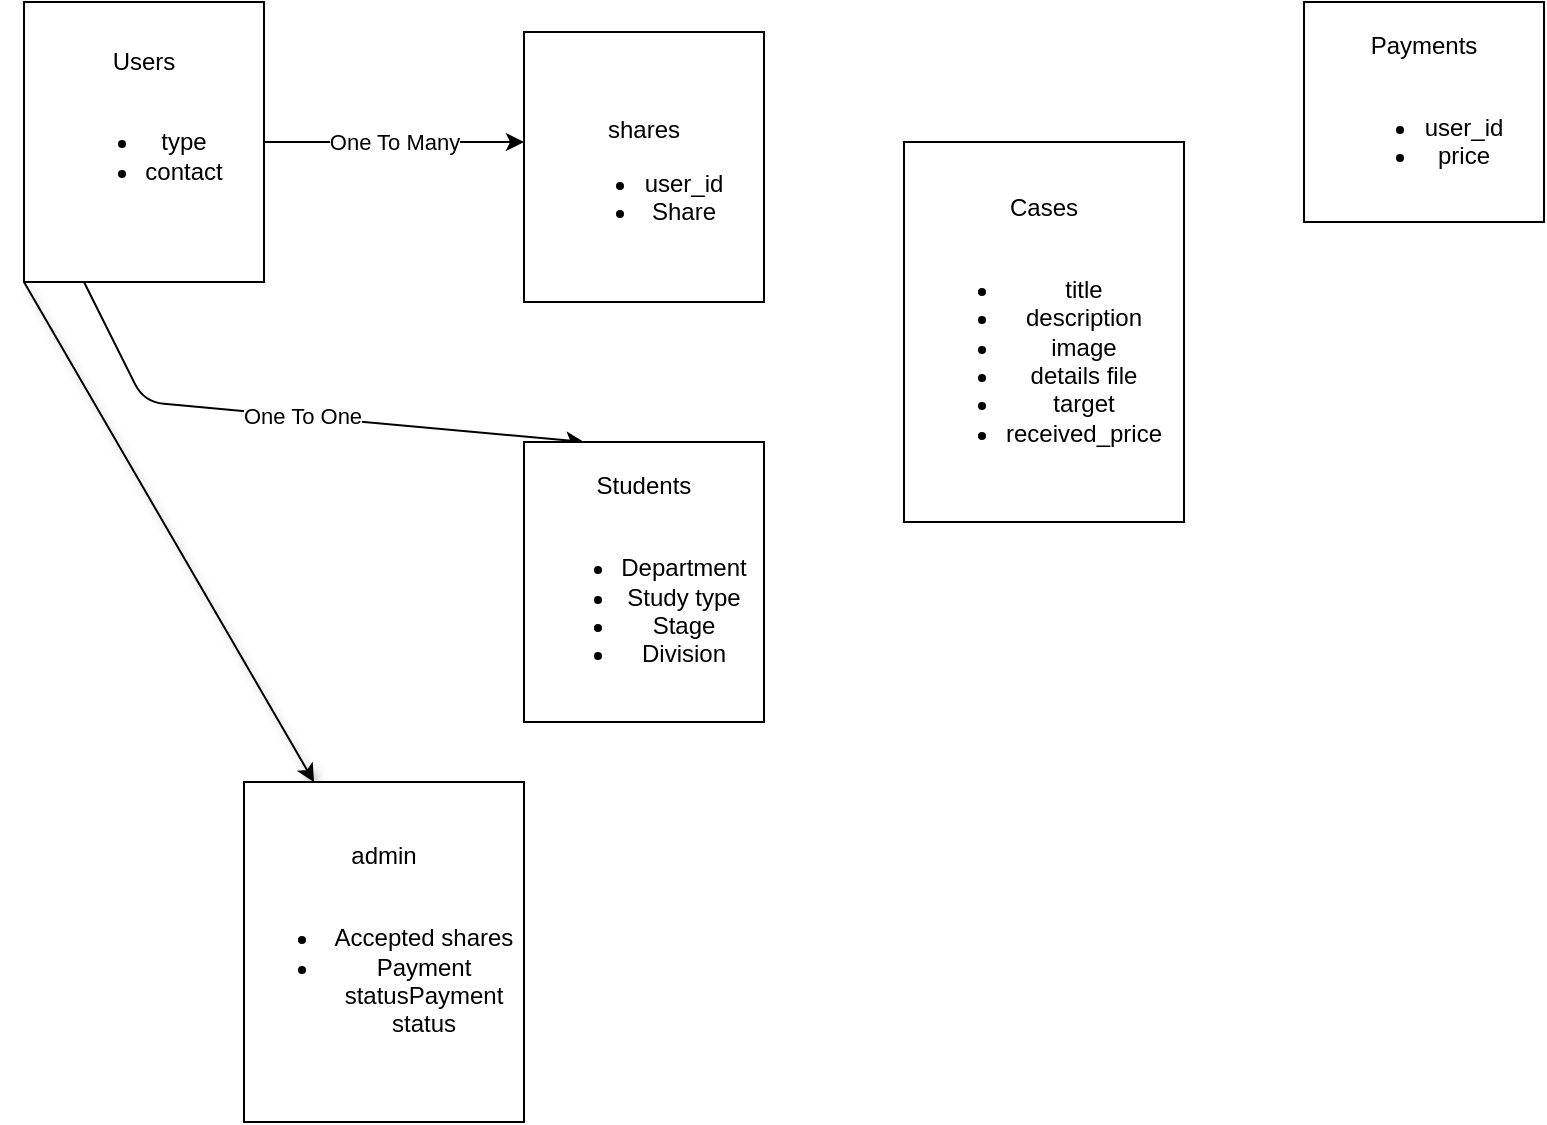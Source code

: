 <mxfile>
    <diagram id="6cggQjElA7jcxz0K3cPM" name="Page-1">
        <mxGraphModel dx="1613" dy="445" grid="1" gridSize="10" guides="1" tooltips="1" connect="1" arrows="1" fold="1" page="1" pageScale="1" pageWidth="850" pageHeight="1100" math="0" shadow="0">
            <root>
                <mxCell id="0"/>
                <mxCell id="1" parent="0"/>
                <mxCell id="45" value="One To Many" style="edgeStyle=none;html=1;exitX=1;exitY=0.5;exitDx=0;exitDy=0;" parent="1" source="9" edge="1">
                    <mxGeometry relative="1" as="geometry">
                        <mxPoint x="250" y="80" as="targetPoint"/>
                    </mxGeometry>
                </mxCell>
                <mxCell id="46" style="edgeStyle=none;html=1;exitX=0.25;exitY=1;exitDx=0;exitDy=0;entryX=0.25;entryY=0;entryDx=0;entryDy=0;" parent="1" source="9" target="19" edge="1">
                    <mxGeometry relative="1" as="geometry">
                        <mxPoint x="30" y="270" as="targetPoint"/>
                        <Array as="points">
                            <mxPoint x="60" y="210"/>
                        </Array>
                    </mxGeometry>
                </mxCell>
                <mxCell id="51" value="One To One" style="edgeLabel;html=1;align=center;verticalAlign=middle;resizable=0;points=[];" parent="46" vertex="1" connectable="0">
                    <mxGeometry x="0.018" relative="1" as="geometry">
                        <mxPoint as="offset"/>
                    </mxGeometry>
                </mxCell>
                <mxCell id="54" style="edgeStyle=none;html=1;exitX=0;exitY=1;exitDx=0;exitDy=0;shadow=1;entryX=0.25;entryY=0;entryDx=0;entryDy=0;" parent="1" source="9" target="55" edge="1">
                    <mxGeometry relative="1" as="geometry">
                        <mxPoint x="110" y="400" as="targetPoint"/>
                    </mxGeometry>
                </mxCell>
                <mxCell id="9" value="Users&lt;br&gt;&lt;br&gt;&lt;ul&gt;&lt;li&gt;type&lt;/li&gt;&lt;li&gt;contact&lt;/li&gt;&lt;span&gt;&amp;nbsp;&lt;/span&gt;&lt;/ul&gt;" style="whiteSpace=wrap;html=1;" parent="1" vertex="1">
                    <mxGeometry y="10" width="120" height="140" as="geometry"/>
                </mxCell>
                <mxCell id="19" value="Students&lt;br&gt;&lt;br&gt;&lt;ul&gt;&lt;li&gt;Department&lt;/li&gt;&lt;li&gt;Study type&lt;br&gt;&lt;/li&gt;&lt;li&gt;Stage&lt;/li&gt;&lt;li&gt;Division&lt;/li&gt;&lt;/ul&gt;" style="whiteSpace=wrap;html=1;" parent="1" vertex="1">
                    <mxGeometry x="250" y="230" width="120" height="140" as="geometry"/>
                </mxCell>
                <mxCell id="28" value="Cases&lt;br&gt;&lt;br&gt;&lt;ul&gt;&lt;li&gt;title&lt;/li&gt;&lt;li&gt;description&lt;/li&gt;&lt;li&gt;image&lt;/li&gt;&lt;li&gt;details file&lt;/li&gt;&lt;li&gt;target&lt;/li&gt;&lt;li&gt;received_price&lt;/li&gt;&lt;/ul&gt;" style="whiteSpace=wrap;html=1;" parent="1" vertex="1">
                    <mxGeometry x="440" y="80" width="140" height="190" as="geometry"/>
                </mxCell>
                <mxCell id="36" value="Payments&lt;br&gt;&lt;br&gt;&lt;ul&gt;&lt;li&gt;user_id&lt;/li&gt;&lt;li&gt;price&lt;/li&gt;&lt;/ul&gt;" style="whiteSpace=wrap;html=1;" parent="1" vertex="1">
                    <mxGeometry x="640" y="10" width="120" height="110" as="geometry"/>
                </mxCell>
                <mxCell id="53" value="&lt;font face=&quot;monospace&quot;&gt;&lt;font color=&quot;rgba(0, 0, 0, 0)&quot;&gt;&lt;span style=&quot;font-size: 0px&quot;&gt;shares%3CmxGraphModel%3E%3Croot%3E%3CmxCell%20id%3D%220%22%2F%3E%3CmxCell%20id%3D%221%22%20parent%3D%220%22%2F%3E%3CmxCell%20id%3D%222%22%20value%3D%22Payments%26lt%3Bbr%26gt%3B%26lt%3Bbr%26gt%3B%26lt%3Bul%26gt%3B%26lt%3Bli%26gt%3Buser_id%26lt%3B%2Fli%26gt%3B%26lt%3Bli%26gt%3Bprice%26lt%3B%2Fli%26gt%3B%26lt%3B%2Ful%26gt%3B%22%20style%3D%22whiteSpace%3Dwrap%3Bhtml%3D1%3B%22%20vertex%3D%221%22%20parent%3D%221%22%3E%3CmxGeometry%20x%3D%22700%22%20y%3D%2225%22%20width%3D%22120%22%20height%3D%22110%22%20as%3D%22geometry%22%2F%3E%3C%2FmxCell%3E%3C%2Froot%3E%3C%2FmxGraphModel%3E&lt;/span&gt;&lt;/font&gt;&lt;font color=&quot;#ba0000&quot;&gt;&lt;span style=&quot;font-size: 0px&quot;&gt;shares&lt;/span&gt;&lt;/font&gt;&lt;br&gt;&lt;/font&gt;&lt;font color=&quot;rgba(0, 0, 0, 0)&quot; face=&quot;monospace&quot;&gt;&lt;span style=&quot;font-size: 0px&quot;&gt;shares%3CmxGraphModel%3E%3Croot%3E%3CmxCell%20id%3D%220%22%2F%3E%3CmxCell%20id%3D%221%22%20parent%3D%220%22%2F%3E%3CmxCell%20id%3D%222%22%20value%3D%22Payments%26lt%3Bbr%26gt%3B%26lt%3Bbr%26gt%3B%26lt%3Bul%26gt%3B%26lt%3Bli%26gt%3Buser_id%26lt%3B%2Fli%26gt%3B%26lt%3Bli%26gt%3Bprice%26lt%3B%2Fli%26gt%3B%26lt%3B%2Ful%26gt%3B%22%20style%3D%22whiteSpace%3Dwrap%3Bhtml%3D1%3B%22%20vertex%3D%221%22%20parent%3D%221%22%3E%3CmxGeometry%20x%3D%22700%22%20y%3D%2225%22%20width%3D%22120%22%20height%3D%22110%22%20as%3D%22geometry%22%2F%3E%3C%2FmxCell%3E%3C%2Froot%3E%3C%2FmxGraphModel%3E&lt;/span&gt;&lt;/font&gt;&lt;font color=&quot;#ba0000&quot; face=&quot;monospace&quot;&gt;&lt;span style=&quot;font-size: 0px&quot;&gt;shares&lt;/span&gt;&lt;/font&gt;&lt;span&gt;shares&lt;/span&gt;&lt;font color=&quot;#ba0000&quot; face=&quot;monospace&quot;&gt;&lt;span style=&quot;font-size: 0px&quot;&gt;&lt;br&gt;&lt;/span&gt;&lt;/font&gt;&lt;ul&gt;&lt;li&gt;user_id&lt;/li&gt;&lt;li&gt;Share&lt;/li&gt;&lt;/ul&gt;" style="whiteSpace=wrap;html=1;" parent="1" vertex="1">
                    <mxGeometry x="250" y="25" width="120" height="135" as="geometry"/>
                </mxCell>
                <mxCell id="55" value="admin&lt;br&gt;&lt;br&gt;&lt;ul&gt;&lt;li&gt;Accepted shares&lt;br&gt;&lt;/li&gt;&lt;li&gt;Payment statusPayment status&lt;br&gt;&lt;/li&gt;&lt;/ul&gt;" style="whiteSpace=wrap;html=1;" parent="1" vertex="1">
                    <mxGeometry x="110" y="400" width="140" height="170" as="geometry"/>
                </mxCell>
            </root>
        </mxGraphModel>
    </diagram>
</mxfile>